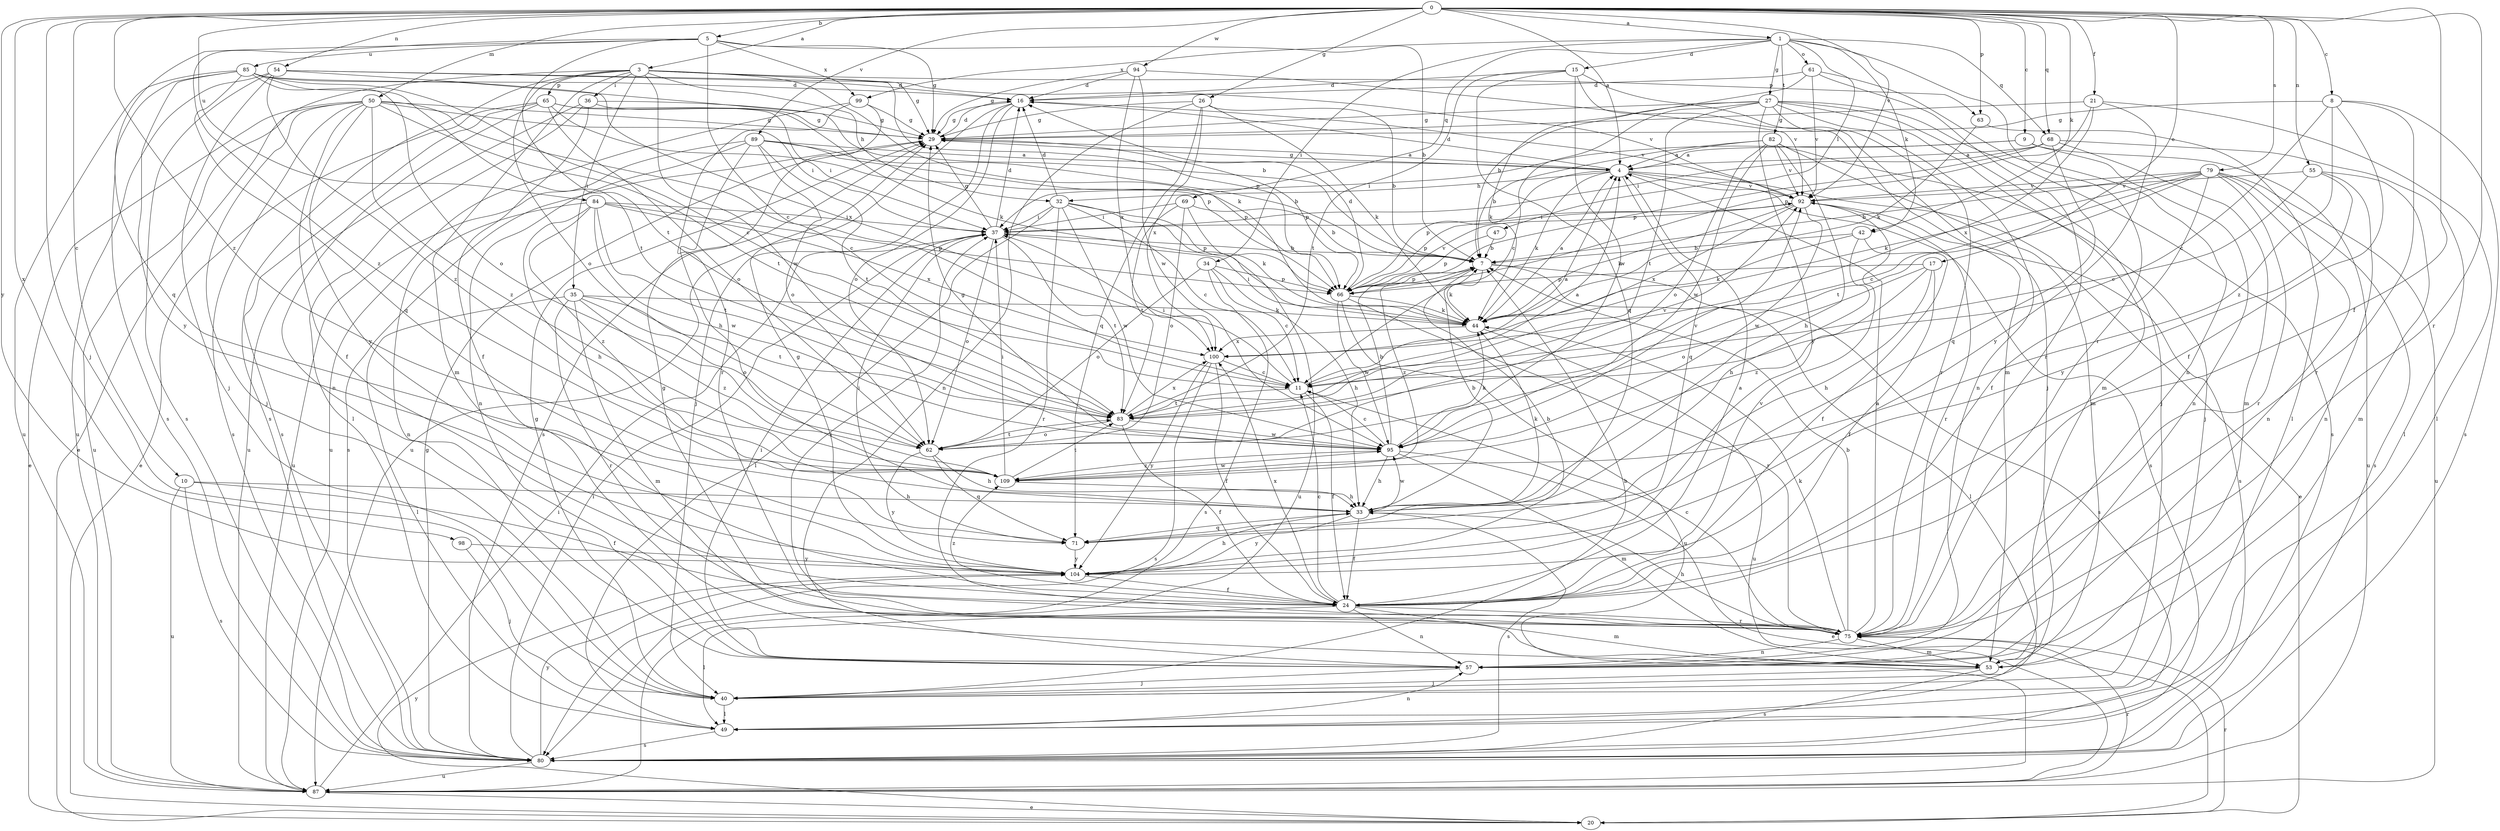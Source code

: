 strict digraph  {
0;
1;
3;
4;
5;
7;
8;
9;
10;
11;
15;
16;
17;
20;
21;
24;
26;
27;
29;
32;
33;
34;
35;
36;
37;
40;
42;
44;
47;
49;
50;
53;
54;
55;
57;
61;
62;
63;
65;
66;
68;
69;
71;
75;
79;
80;
82;
83;
84;
85;
87;
89;
92;
94;
95;
98;
99;
100;
104;
109;
0 -> 1  [label=a];
0 -> 3  [label=a];
0 -> 4  [label=a];
0 -> 5  [label=b];
0 -> 8  [label=c];
0 -> 9  [label=c];
0 -> 10  [label=c];
0 -> 17  [label=e];
0 -> 21  [label=f];
0 -> 24  [label=f];
0 -> 26  [label=g];
0 -> 40  [label=j];
0 -> 42  [label=k];
0 -> 50  [label=m];
0 -> 54  [label=n];
0 -> 55  [label=n];
0 -> 63  [label=p];
0 -> 68  [label=q];
0 -> 75  [label=r];
0 -> 79  [label=s];
0 -> 84  [label=u];
0 -> 89  [label=v];
0 -> 92  [label=v];
0 -> 94  [label=w];
0 -> 98  [label=x];
0 -> 104  [label=y];
0 -> 109  [label=z];
1 -> 15  [label=d];
1 -> 27  [label=g];
1 -> 34  [label=i];
1 -> 42  [label=k];
1 -> 47  [label=l];
1 -> 61  [label=o];
1 -> 68  [label=q];
1 -> 69  [label=q];
1 -> 75  [label=r];
1 -> 82  [label=t];
1 -> 99  [label=x];
3 -> 20  [label=e];
3 -> 29  [label=g];
3 -> 32  [label=h];
3 -> 35  [label=i];
3 -> 36  [label=i];
3 -> 44  [label=k];
3 -> 53  [label=m];
3 -> 62  [label=o];
3 -> 63  [label=p];
3 -> 65  [label=p];
3 -> 66  [label=p];
3 -> 80  [label=s];
3 -> 95  [label=w];
4 -> 16  [label=d];
4 -> 20  [label=e];
4 -> 29  [label=g];
4 -> 32  [label=h];
4 -> 44  [label=k];
4 -> 66  [label=p];
4 -> 71  [label=q];
4 -> 80  [label=s];
4 -> 92  [label=v];
5 -> 7  [label=b];
5 -> 11  [label=c];
5 -> 29  [label=g];
5 -> 71  [label=q];
5 -> 83  [label=t];
5 -> 85  [label=u];
5 -> 99  [label=x];
5 -> 109  [label=z];
7 -> 44  [label=k];
7 -> 49  [label=l];
7 -> 66  [label=p];
7 -> 80  [label=s];
7 -> 109  [label=z];
8 -> 11  [label=c];
8 -> 24  [label=f];
8 -> 29  [label=g];
8 -> 75  [label=r];
8 -> 80  [label=s];
8 -> 109  [label=z];
9 -> 4  [label=a];
9 -> 37  [label=i];
9 -> 57  [label=n];
9 -> 87  [label=u];
10 -> 24  [label=f];
10 -> 33  [label=h];
10 -> 80  [label=s];
10 -> 87  [label=u];
11 -> 4  [label=a];
11 -> 24  [label=f];
11 -> 37  [label=i];
11 -> 83  [label=t];
15 -> 16  [label=d];
15 -> 40  [label=j];
15 -> 53  [label=m];
15 -> 71  [label=q];
15 -> 83  [label=t];
15 -> 95  [label=w];
16 -> 29  [label=g];
16 -> 40  [label=j];
16 -> 62  [label=o];
16 -> 87  [label=u];
16 -> 92  [label=v];
17 -> 24  [label=f];
17 -> 33  [label=h];
17 -> 62  [label=o];
17 -> 66  [label=p];
17 -> 109  [label=z];
20 -> 75  [label=r];
20 -> 104  [label=y];
21 -> 29  [label=g];
21 -> 49  [label=l];
21 -> 66  [label=p];
21 -> 100  [label=x];
21 -> 104  [label=y];
24 -> 4  [label=a];
24 -> 11  [label=c];
24 -> 49  [label=l];
24 -> 53  [label=m];
24 -> 57  [label=n];
24 -> 75  [label=r];
24 -> 92  [label=v];
24 -> 100  [label=x];
24 -> 109  [label=z];
26 -> 7  [label=b];
26 -> 29  [label=g];
26 -> 44  [label=k];
26 -> 57  [label=n];
26 -> 71  [label=q];
26 -> 100  [label=x];
27 -> 11  [label=c];
27 -> 29  [label=g];
27 -> 40  [label=j];
27 -> 44  [label=k];
27 -> 53  [label=m];
27 -> 57  [label=n];
27 -> 75  [label=r];
27 -> 80  [label=s];
27 -> 83  [label=t];
27 -> 104  [label=y];
29 -> 4  [label=a];
29 -> 16  [label=d];
29 -> 66  [label=p];
29 -> 80  [label=s];
32 -> 11  [label=c];
32 -> 16  [label=d];
32 -> 37  [label=i];
32 -> 44  [label=k];
32 -> 49  [label=l];
32 -> 66  [label=p];
32 -> 75  [label=r];
32 -> 95  [label=w];
33 -> 7  [label=b];
33 -> 24  [label=f];
33 -> 44  [label=k];
33 -> 71  [label=q];
33 -> 80  [label=s];
33 -> 95  [label=w];
33 -> 104  [label=y];
34 -> 11  [label=c];
34 -> 33  [label=h];
34 -> 62  [label=o];
34 -> 66  [label=p];
34 -> 80  [label=s];
35 -> 44  [label=k];
35 -> 49  [label=l];
35 -> 53  [label=m];
35 -> 62  [label=o];
35 -> 75  [label=r];
35 -> 83  [label=t];
35 -> 109  [label=z];
36 -> 24  [label=f];
36 -> 29  [label=g];
36 -> 44  [label=k];
36 -> 49  [label=l];
36 -> 87  [label=u];
37 -> 7  [label=b];
37 -> 16  [label=d];
37 -> 29  [label=g];
37 -> 62  [label=o];
37 -> 83  [label=t];
40 -> 7  [label=b];
40 -> 29  [label=g];
40 -> 49  [label=l];
42 -> 7  [label=b];
42 -> 24  [label=f];
42 -> 33  [label=h];
42 -> 44  [label=k];
44 -> 4  [label=a];
44 -> 37  [label=i];
44 -> 87  [label=u];
44 -> 100  [label=x];
47 -> 7  [label=b];
47 -> 66  [label=p];
49 -> 57  [label=n];
49 -> 80  [label=s];
50 -> 11  [label=c];
50 -> 20  [label=e];
50 -> 24  [label=f];
50 -> 29  [label=g];
50 -> 37  [label=i];
50 -> 40  [label=j];
50 -> 80  [label=s];
50 -> 83  [label=t];
50 -> 87  [label=u];
50 -> 104  [label=y];
50 -> 109  [label=z];
53 -> 40  [label=j];
53 -> 80  [label=s];
54 -> 16  [label=d];
54 -> 40  [label=j];
54 -> 80  [label=s];
54 -> 87  [label=u];
54 -> 92  [label=v];
54 -> 100  [label=x];
54 -> 109  [label=z];
55 -> 11  [label=c];
55 -> 53  [label=m];
55 -> 57  [label=n];
55 -> 92  [label=v];
55 -> 104  [label=y];
57 -> 37  [label=i];
57 -> 40  [label=j];
61 -> 7  [label=b];
61 -> 16  [label=d];
61 -> 57  [label=n];
61 -> 75  [label=r];
61 -> 92  [label=v];
62 -> 33  [label=h];
62 -> 71  [label=q];
62 -> 83  [label=t];
62 -> 104  [label=y];
63 -> 44  [label=k];
63 -> 49  [label=l];
65 -> 20  [label=e];
65 -> 29  [label=g];
65 -> 37  [label=i];
65 -> 57  [label=n];
65 -> 62  [label=o];
65 -> 66  [label=p];
65 -> 80  [label=s];
66 -> 16  [label=d];
66 -> 44  [label=k];
66 -> 75  [label=r];
66 -> 87  [label=u];
66 -> 92  [label=v];
66 -> 95  [label=w];
68 -> 4  [label=a];
68 -> 37  [label=i];
68 -> 49  [label=l];
68 -> 53  [label=m];
68 -> 66  [label=p];
68 -> 71  [label=q];
69 -> 7  [label=b];
69 -> 37  [label=i];
69 -> 62  [label=o];
69 -> 83  [label=t];
69 -> 87  [label=u];
71 -> 37  [label=i];
71 -> 104  [label=y];
75 -> 4  [label=a];
75 -> 7  [label=b];
75 -> 11  [label=c];
75 -> 29  [label=g];
75 -> 33  [label=h];
75 -> 37  [label=i];
75 -> 44  [label=k];
75 -> 53  [label=m];
75 -> 57  [label=n];
79 -> 7  [label=b];
79 -> 11  [label=c];
79 -> 24  [label=f];
79 -> 44  [label=k];
79 -> 57  [label=n];
79 -> 75  [label=r];
79 -> 80  [label=s];
79 -> 83  [label=t];
79 -> 87  [label=u];
79 -> 92  [label=v];
80 -> 29  [label=g];
80 -> 37  [label=i];
80 -> 87  [label=u];
80 -> 104  [label=y];
82 -> 4  [label=a];
82 -> 7  [label=b];
82 -> 33  [label=h];
82 -> 40  [label=j];
82 -> 53  [label=m];
82 -> 62  [label=o];
82 -> 92  [label=v];
82 -> 95  [label=w];
83 -> 4  [label=a];
83 -> 24  [label=f];
83 -> 62  [label=o];
83 -> 92  [label=v];
83 -> 95  [label=w];
83 -> 100  [label=x];
84 -> 33  [label=h];
84 -> 37  [label=i];
84 -> 57  [label=n];
84 -> 66  [label=p];
84 -> 83  [label=t];
84 -> 95  [label=w];
84 -> 100  [label=x];
84 -> 109  [label=z];
85 -> 7  [label=b];
85 -> 11  [label=c];
85 -> 16  [label=d];
85 -> 62  [label=o];
85 -> 71  [label=q];
85 -> 80  [label=s];
85 -> 83  [label=t];
85 -> 87  [label=u];
85 -> 104  [label=y];
87 -> 20  [label=e];
87 -> 37  [label=i];
87 -> 75  [label=r];
89 -> 4  [label=a];
89 -> 7  [label=b];
89 -> 33  [label=h];
89 -> 57  [label=n];
89 -> 62  [label=o];
89 -> 66  [label=p];
89 -> 83  [label=t];
89 -> 87  [label=u];
92 -> 37  [label=i];
92 -> 44  [label=k];
92 -> 66  [label=p];
92 -> 75  [label=r];
92 -> 80  [label=s];
92 -> 95  [label=w];
92 -> 100  [label=x];
94 -> 16  [label=d];
94 -> 29  [label=g];
94 -> 92  [label=v];
94 -> 95  [label=w];
94 -> 100  [label=x];
95 -> 7  [label=b];
95 -> 11  [label=c];
95 -> 20  [label=e];
95 -> 29  [label=g];
95 -> 33  [label=h];
95 -> 44  [label=k];
95 -> 53  [label=m];
95 -> 92  [label=v];
95 -> 109  [label=z];
98 -> 40  [label=j];
98 -> 104  [label=y];
99 -> 29  [label=g];
99 -> 75  [label=r];
99 -> 80  [label=s];
99 -> 87  [label=u];
100 -> 11  [label=c];
100 -> 24  [label=f];
100 -> 80  [label=s];
100 -> 104  [label=y];
104 -> 7  [label=b];
104 -> 24  [label=f];
104 -> 29  [label=g];
104 -> 33  [label=h];
109 -> 33  [label=h];
109 -> 37  [label=i];
109 -> 83  [label=t];
109 -> 95  [label=w];
}
